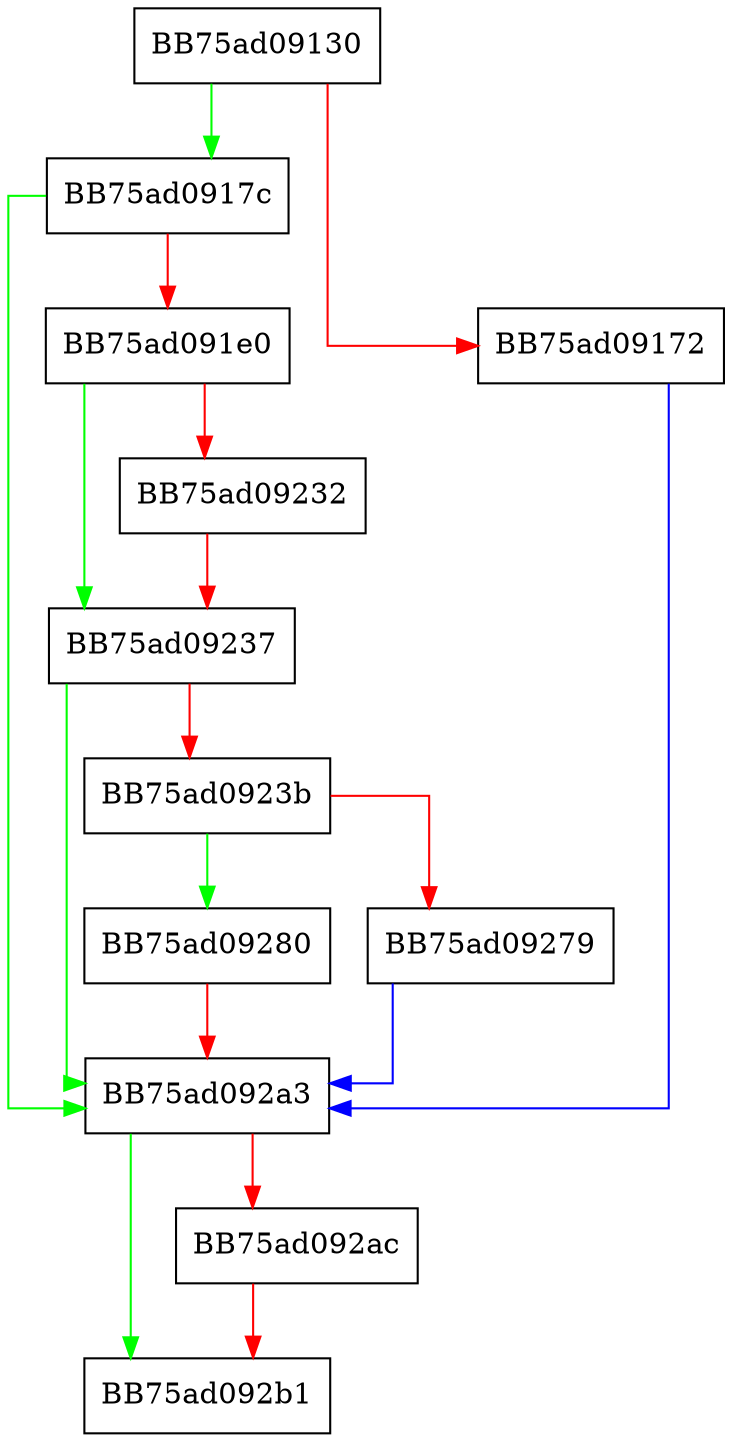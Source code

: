 digraph Unpack {
  node [shape="box"];
  graph [splines=ortho];
  BB75ad09130 -> BB75ad0917c [color="green"];
  BB75ad09130 -> BB75ad09172 [color="red"];
  BB75ad09172 -> BB75ad092a3 [color="blue"];
  BB75ad0917c -> BB75ad092a3 [color="green"];
  BB75ad0917c -> BB75ad091e0 [color="red"];
  BB75ad091e0 -> BB75ad09237 [color="green"];
  BB75ad091e0 -> BB75ad09232 [color="red"];
  BB75ad09232 -> BB75ad09237 [color="red"];
  BB75ad09237 -> BB75ad092a3 [color="green"];
  BB75ad09237 -> BB75ad0923b [color="red"];
  BB75ad0923b -> BB75ad09280 [color="green"];
  BB75ad0923b -> BB75ad09279 [color="red"];
  BB75ad09279 -> BB75ad092a3 [color="blue"];
  BB75ad09280 -> BB75ad092a3 [color="red"];
  BB75ad092a3 -> BB75ad092b1 [color="green"];
  BB75ad092a3 -> BB75ad092ac [color="red"];
  BB75ad092ac -> BB75ad092b1 [color="red"];
}